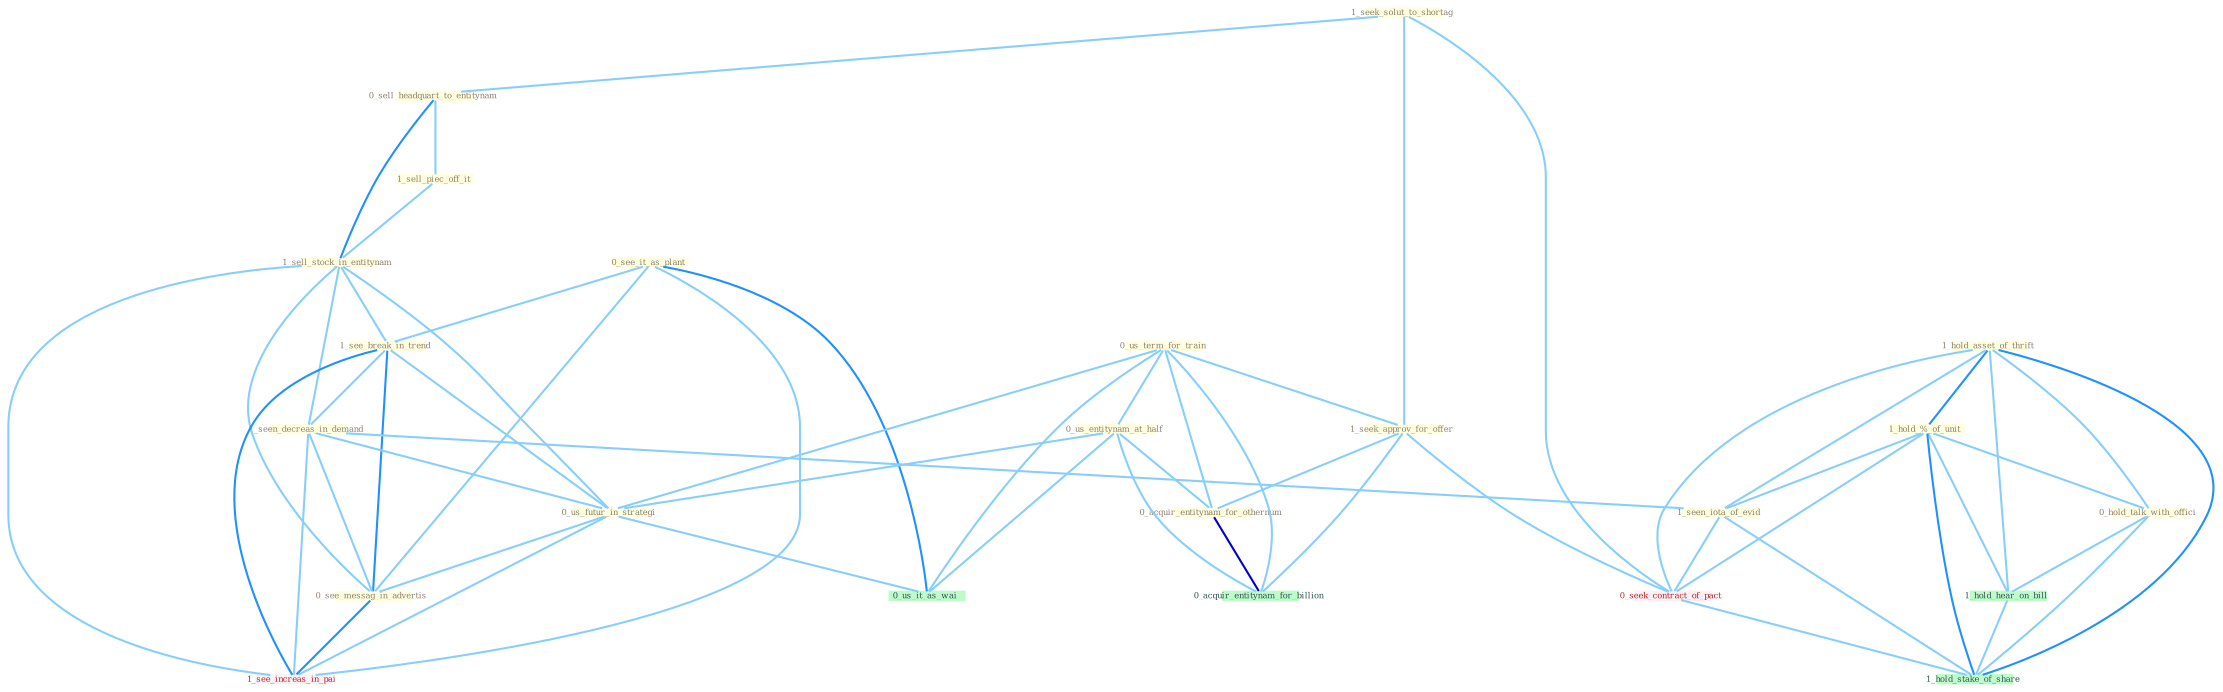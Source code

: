 Graph G{ 
    node
    [shape=polygon,style=filled,width=.5,height=.06,color="#BDFCC9",fixedsize=true,fontsize=4,
    fontcolor="#2f4f4f"];
    {node
    [color="#ffffe0", fontcolor="#8b7d6b"] "0_see_it_as_plant " "0_us_term_for_train " "1_seek_solut_to_shortag " "1_seek_approv_for_offer " "0_sell_headquart_to_entitynam " "0_us_entitynam_at_half " "1_sell_piec_off_it " "1_sell_stock_in_entitynam " "1_hold_asset_of_thrift " "0_acquir_entitynam_for_othernum " "1_see_break_in_trend " "1_hold_%_of_unit " "1_seen_decreas_in_demand " "0_hold_talk_with_offici " "0_us_futur_in_strategi " "0_see_messag_in_advertis " "1_seen_iota_of_evid "}
{node [color="#fff0f5", fontcolor="#b22222"] "0_seek_contract_of_pact " "1_see_increas_in_pai "}
edge [color="#B0E2FF"];

	"0_see_it_as_plant " -- "1_see_break_in_trend " [w="1", color="#87cefa" ];
	"0_see_it_as_plant " -- "0_see_messag_in_advertis " [w="1", color="#87cefa" ];
	"0_see_it_as_plant " -- "0_us_it_as_wai " [w="2", color="#1e90ff" , len=0.8];
	"0_see_it_as_plant " -- "1_see_increas_in_pai " [w="1", color="#87cefa" ];
	"0_us_term_for_train " -- "1_seek_approv_for_offer " [w="1", color="#87cefa" ];
	"0_us_term_for_train " -- "0_us_entitynam_at_half " [w="1", color="#87cefa" ];
	"0_us_term_for_train " -- "0_acquir_entitynam_for_othernum " [w="1", color="#87cefa" ];
	"0_us_term_for_train " -- "0_us_futur_in_strategi " [w="1", color="#87cefa" ];
	"0_us_term_for_train " -- "0_us_it_as_wai " [w="1", color="#87cefa" ];
	"0_us_term_for_train " -- "0_acquir_entitynam_for_billion " [w="1", color="#87cefa" ];
	"1_seek_solut_to_shortag " -- "1_seek_approv_for_offer " [w="1", color="#87cefa" ];
	"1_seek_solut_to_shortag " -- "0_sell_headquart_to_entitynam " [w="1", color="#87cefa" ];
	"1_seek_solut_to_shortag " -- "0_seek_contract_of_pact " [w="1", color="#87cefa" ];
	"1_seek_approv_for_offer " -- "0_acquir_entitynam_for_othernum " [w="1", color="#87cefa" ];
	"1_seek_approv_for_offer " -- "0_seek_contract_of_pact " [w="1", color="#87cefa" ];
	"1_seek_approv_for_offer " -- "0_acquir_entitynam_for_billion " [w="1", color="#87cefa" ];
	"0_sell_headquart_to_entitynam " -- "1_sell_piec_off_it " [w="1", color="#87cefa" ];
	"0_sell_headquart_to_entitynam " -- "1_sell_stock_in_entitynam " [w="2", color="#1e90ff" , len=0.8];
	"0_us_entitynam_at_half " -- "0_acquir_entitynam_for_othernum " [w="1", color="#87cefa" ];
	"0_us_entitynam_at_half " -- "0_us_futur_in_strategi " [w="1", color="#87cefa" ];
	"0_us_entitynam_at_half " -- "0_us_it_as_wai " [w="1", color="#87cefa" ];
	"0_us_entitynam_at_half " -- "0_acquir_entitynam_for_billion " [w="1", color="#87cefa" ];
	"1_sell_piec_off_it " -- "1_sell_stock_in_entitynam " [w="1", color="#87cefa" ];
	"1_sell_stock_in_entitynam " -- "1_see_break_in_trend " [w="1", color="#87cefa" ];
	"1_sell_stock_in_entitynam " -- "1_seen_decreas_in_demand " [w="1", color="#87cefa" ];
	"1_sell_stock_in_entitynam " -- "0_us_futur_in_strategi " [w="1", color="#87cefa" ];
	"1_sell_stock_in_entitynam " -- "0_see_messag_in_advertis " [w="1", color="#87cefa" ];
	"1_sell_stock_in_entitynam " -- "1_see_increas_in_pai " [w="1", color="#87cefa" ];
	"1_hold_asset_of_thrift " -- "1_hold_%_of_unit " [w="2", color="#1e90ff" , len=0.8];
	"1_hold_asset_of_thrift " -- "0_hold_talk_with_offici " [w="1", color="#87cefa" ];
	"1_hold_asset_of_thrift " -- "1_seen_iota_of_evid " [w="1", color="#87cefa" ];
	"1_hold_asset_of_thrift " -- "0_seek_contract_of_pact " [w="1", color="#87cefa" ];
	"1_hold_asset_of_thrift " -- "1_hold_hear_on_bill " [w="1", color="#87cefa" ];
	"1_hold_asset_of_thrift " -- "1_hold_stake_of_share " [w="2", color="#1e90ff" , len=0.8];
	"0_acquir_entitynam_for_othernum " -- "0_acquir_entitynam_for_billion " [w="3", color="#0000cd" , len=0.6];
	"1_see_break_in_trend " -- "1_seen_decreas_in_demand " [w="1", color="#87cefa" ];
	"1_see_break_in_trend " -- "0_us_futur_in_strategi " [w="1", color="#87cefa" ];
	"1_see_break_in_trend " -- "0_see_messag_in_advertis " [w="2", color="#1e90ff" , len=0.8];
	"1_see_break_in_trend " -- "1_see_increas_in_pai " [w="2", color="#1e90ff" , len=0.8];
	"1_hold_%_of_unit " -- "0_hold_talk_with_offici " [w="1", color="#87cefa" ];
	"1_hold_%_of_unit " -- "1_seen_iota_of_evid " [w="1", color="#87cefa" ];
	"1_hold_%_of_unit " -- "0_seek_contract_of_pact " [w="1", color="#87cefa" ];
	"1_hold_%_of_unit " -- "1_hold_hear_on_bill " [w="1", color="#87cefa" ];
	"1_hold_%_of_unit " -- "1_hold_stake_of_share " [w="2", color="#1e90ff" , len=0.8];
	"1_seen_decreas_in_demand " -- "0_us_futur_in_strategi " [w="1", color="#87cefa" ];
	"1_seen_decreas_in_demand " -- "0_see_messag_in_advertis " [w="1", color="#87cefa" ];
	"1_seen_decreas_in_demand " -- "1_seen_iota_of_evid " [w="1", color="#87cefa" ];
	"1_seen_decreas_in_demand " -- "1_see_increas_in_pai " [w="1", color="#87cefa" ];
	"0_hold_talk_with_offici " -- "1_hold_hear_on_bill " [w="1", color="#87cefa" ];
	"0_hold_talk_with_offici " -- "1_hold_stake_of_share " [w="1", color="#87cefa" ];
	"0_us_futur_in_strategi " -- "0_see_messag_in_advertis " [w="1", color="#87cefa" ];
	"0_us_futur_in_strategi " -- "0_us_it_as_wai " [w="1", color="#87cefa" ];
	"0_us_futur_in_strategi " -- "1_see_increas_in_pai " [w="1", color="#87cefa" ];
	"0_see_messag_in_advertis " -- "1_see_increas_in_pai " [w="2", color="#1e90ff" , len=0.8];
	"1_seen_iota_of_evid " -- "0_seek_contract_of_pact " [w="1", color="#87cefa" ];
	"1_seen_iota_of_evid " -- "1_hold_stake_of_share " [w="1", color="#87cefa" ];
	"0_seek_contract_of_pact " -- "1_hold_stake_of_share " [w="1", color="#87cefa" ];
	"1_hold_hear_on_bill " -- "1_hold_stake_of_share " [w="1", color="#87cefa" ];
}